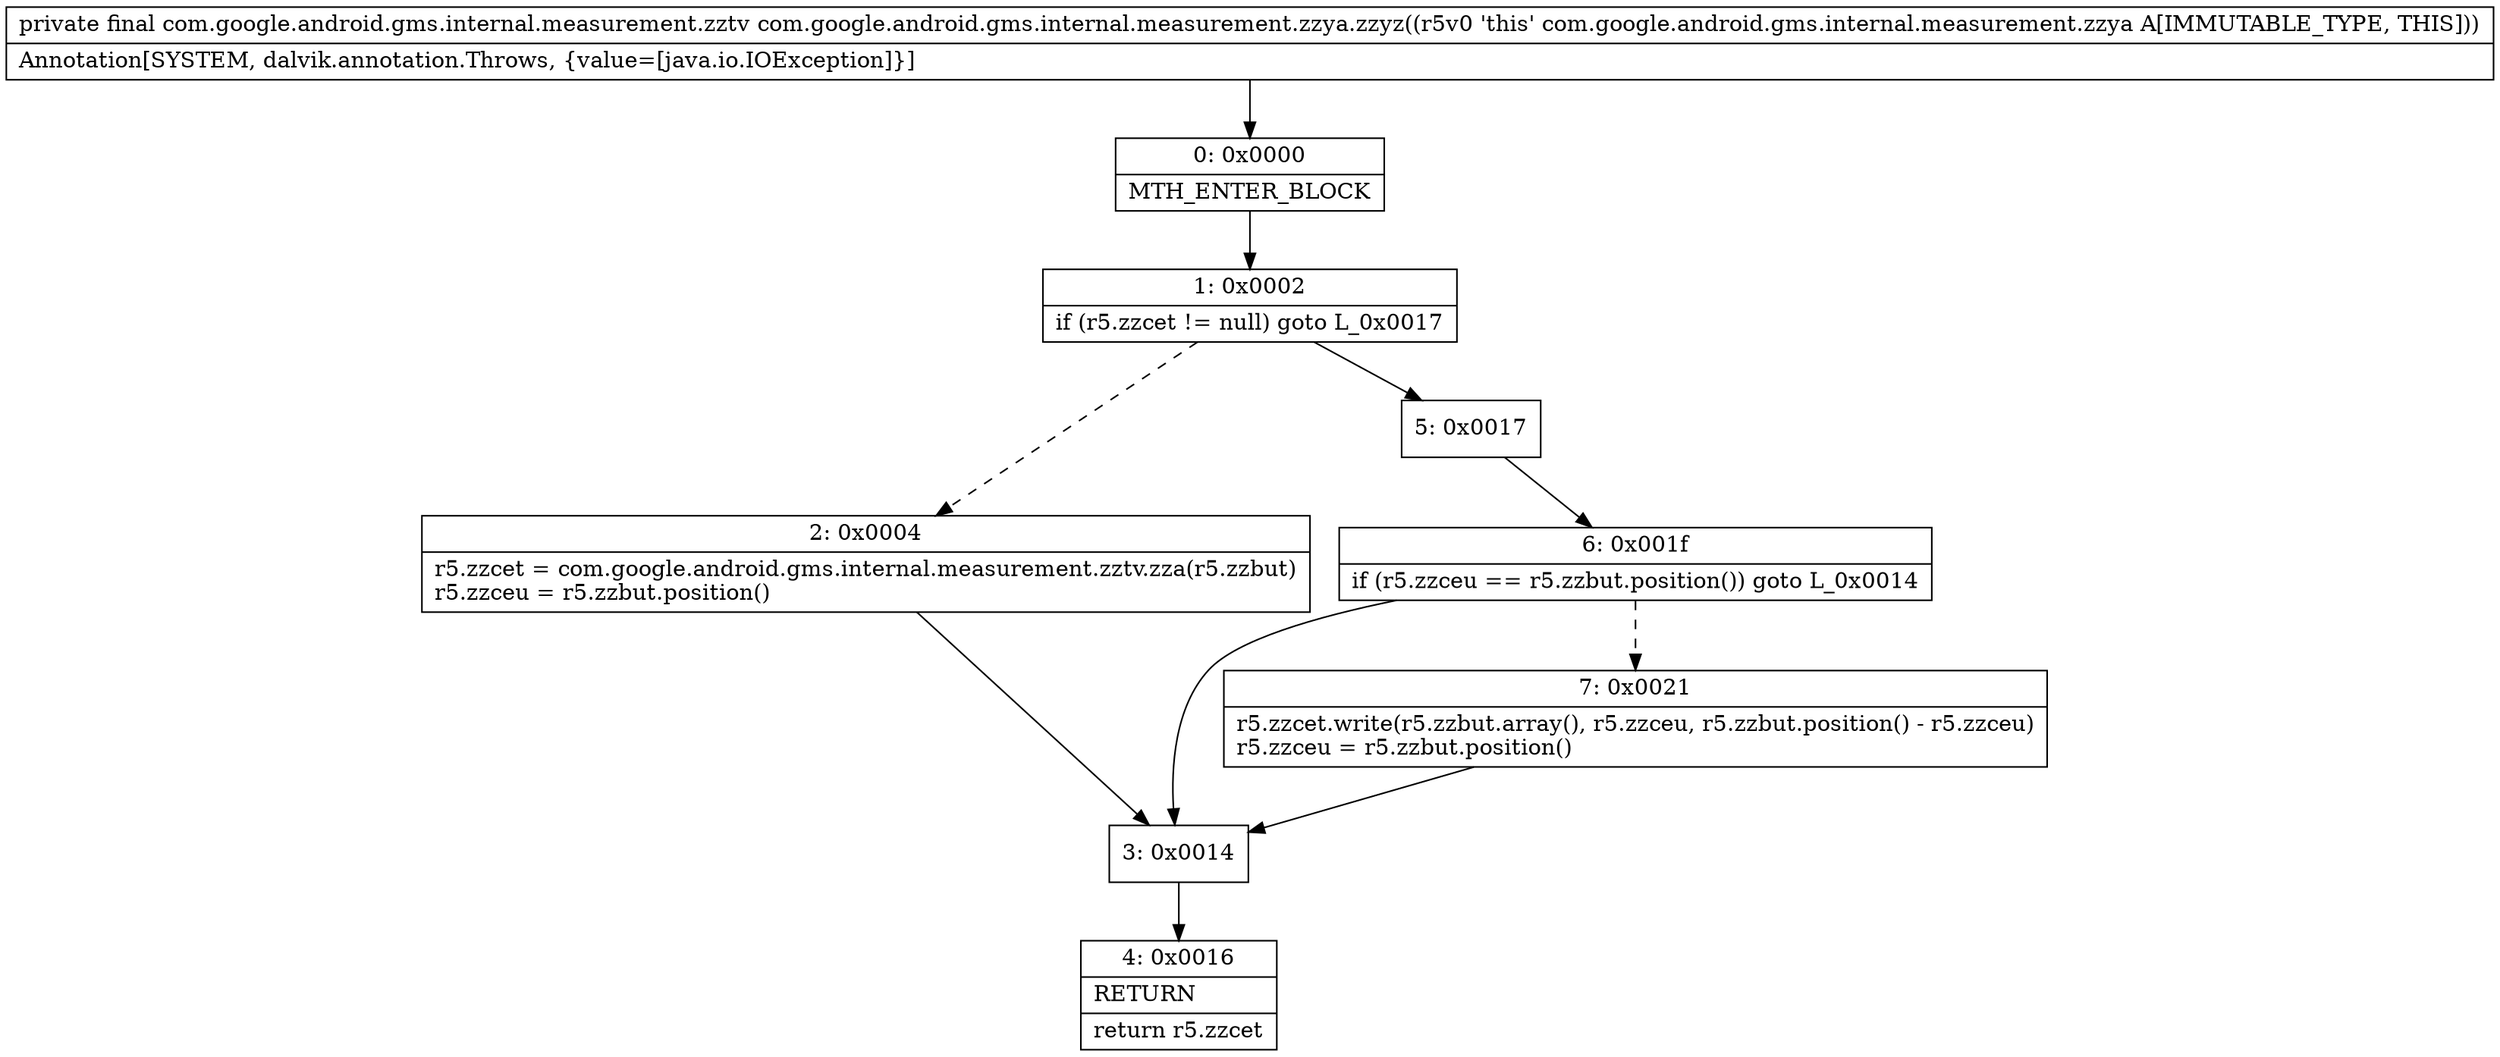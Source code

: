 digraph "CFG forcom.google.android.gms.internal.measurement.zzya.zzyz()Lcom\/google\/android\/gms\/internal\/measurement\/zztv;" {
Node_0 [shape=record,label="{0\:\ 0x0000|MTH_ENTER_BLOCK\l}"];
Node_1 [shape=record,label="{1\:\ 0x0002|if (r5.zzcet != null) goto L_0x0017\l}"];
Node_2 [shape=record,label="{2\:\ 0x0004|r5.zzcet = com.google.android.gms.internal.measurement.zztv.zza(r5.zzbut)\lr5.zzceu = r5.zzbut.position()\l}"];
Node_3 [shape=record,label="{3\:\ 0x0014}"];
Node_4 [shape=record,label="{4\:\ 0x0016|RETURN\l|return r5.zzcet\l}"];
Node_5 [shape=record,label="{5\:\ 0x0017}"];
Node_6 [shape=record,label="{6\:\ 0x001f|if (r5.zzceu == r5.zzbut.position()) goto L_0x0014\l}"];
Node_7 [shape=record,label="{7\:\ 0x0021|r5.zzcet.write(r5.zzbut.array(), r5.zzceu, r5.zzbut.position() \- r5.zzceu)\lr5.zzceu = r5.zzbut.position()\l}"];
MethodNode[shape=record,label="{private final com.google.android.gms.internal.measurement.zztv com.google.android.gms.internal.measurement.zzya.zzyz((r5v0 'this' com.google.android.gms.internal.measurement.zzya A[IMMUTABLE_TYPE, THIS]))  | Annotation[SYSTEM, dalvik.annotation.Throws, \{value=[java.io.IOException]\}]\l}"];
MethodNode -> Node_0;
Node_0 -> Node_1;
Node_1 -> Node_2[style=dashed];
Node_1 -> Node_5;
Node_2 -> Node_3;
Node_3 -> Node_4;
Node_5 -> Node_6;
Node_6 -> Node_3;
Node_6 -> Node_7[style=dashed];
Node_7 -> Node_3;
}

